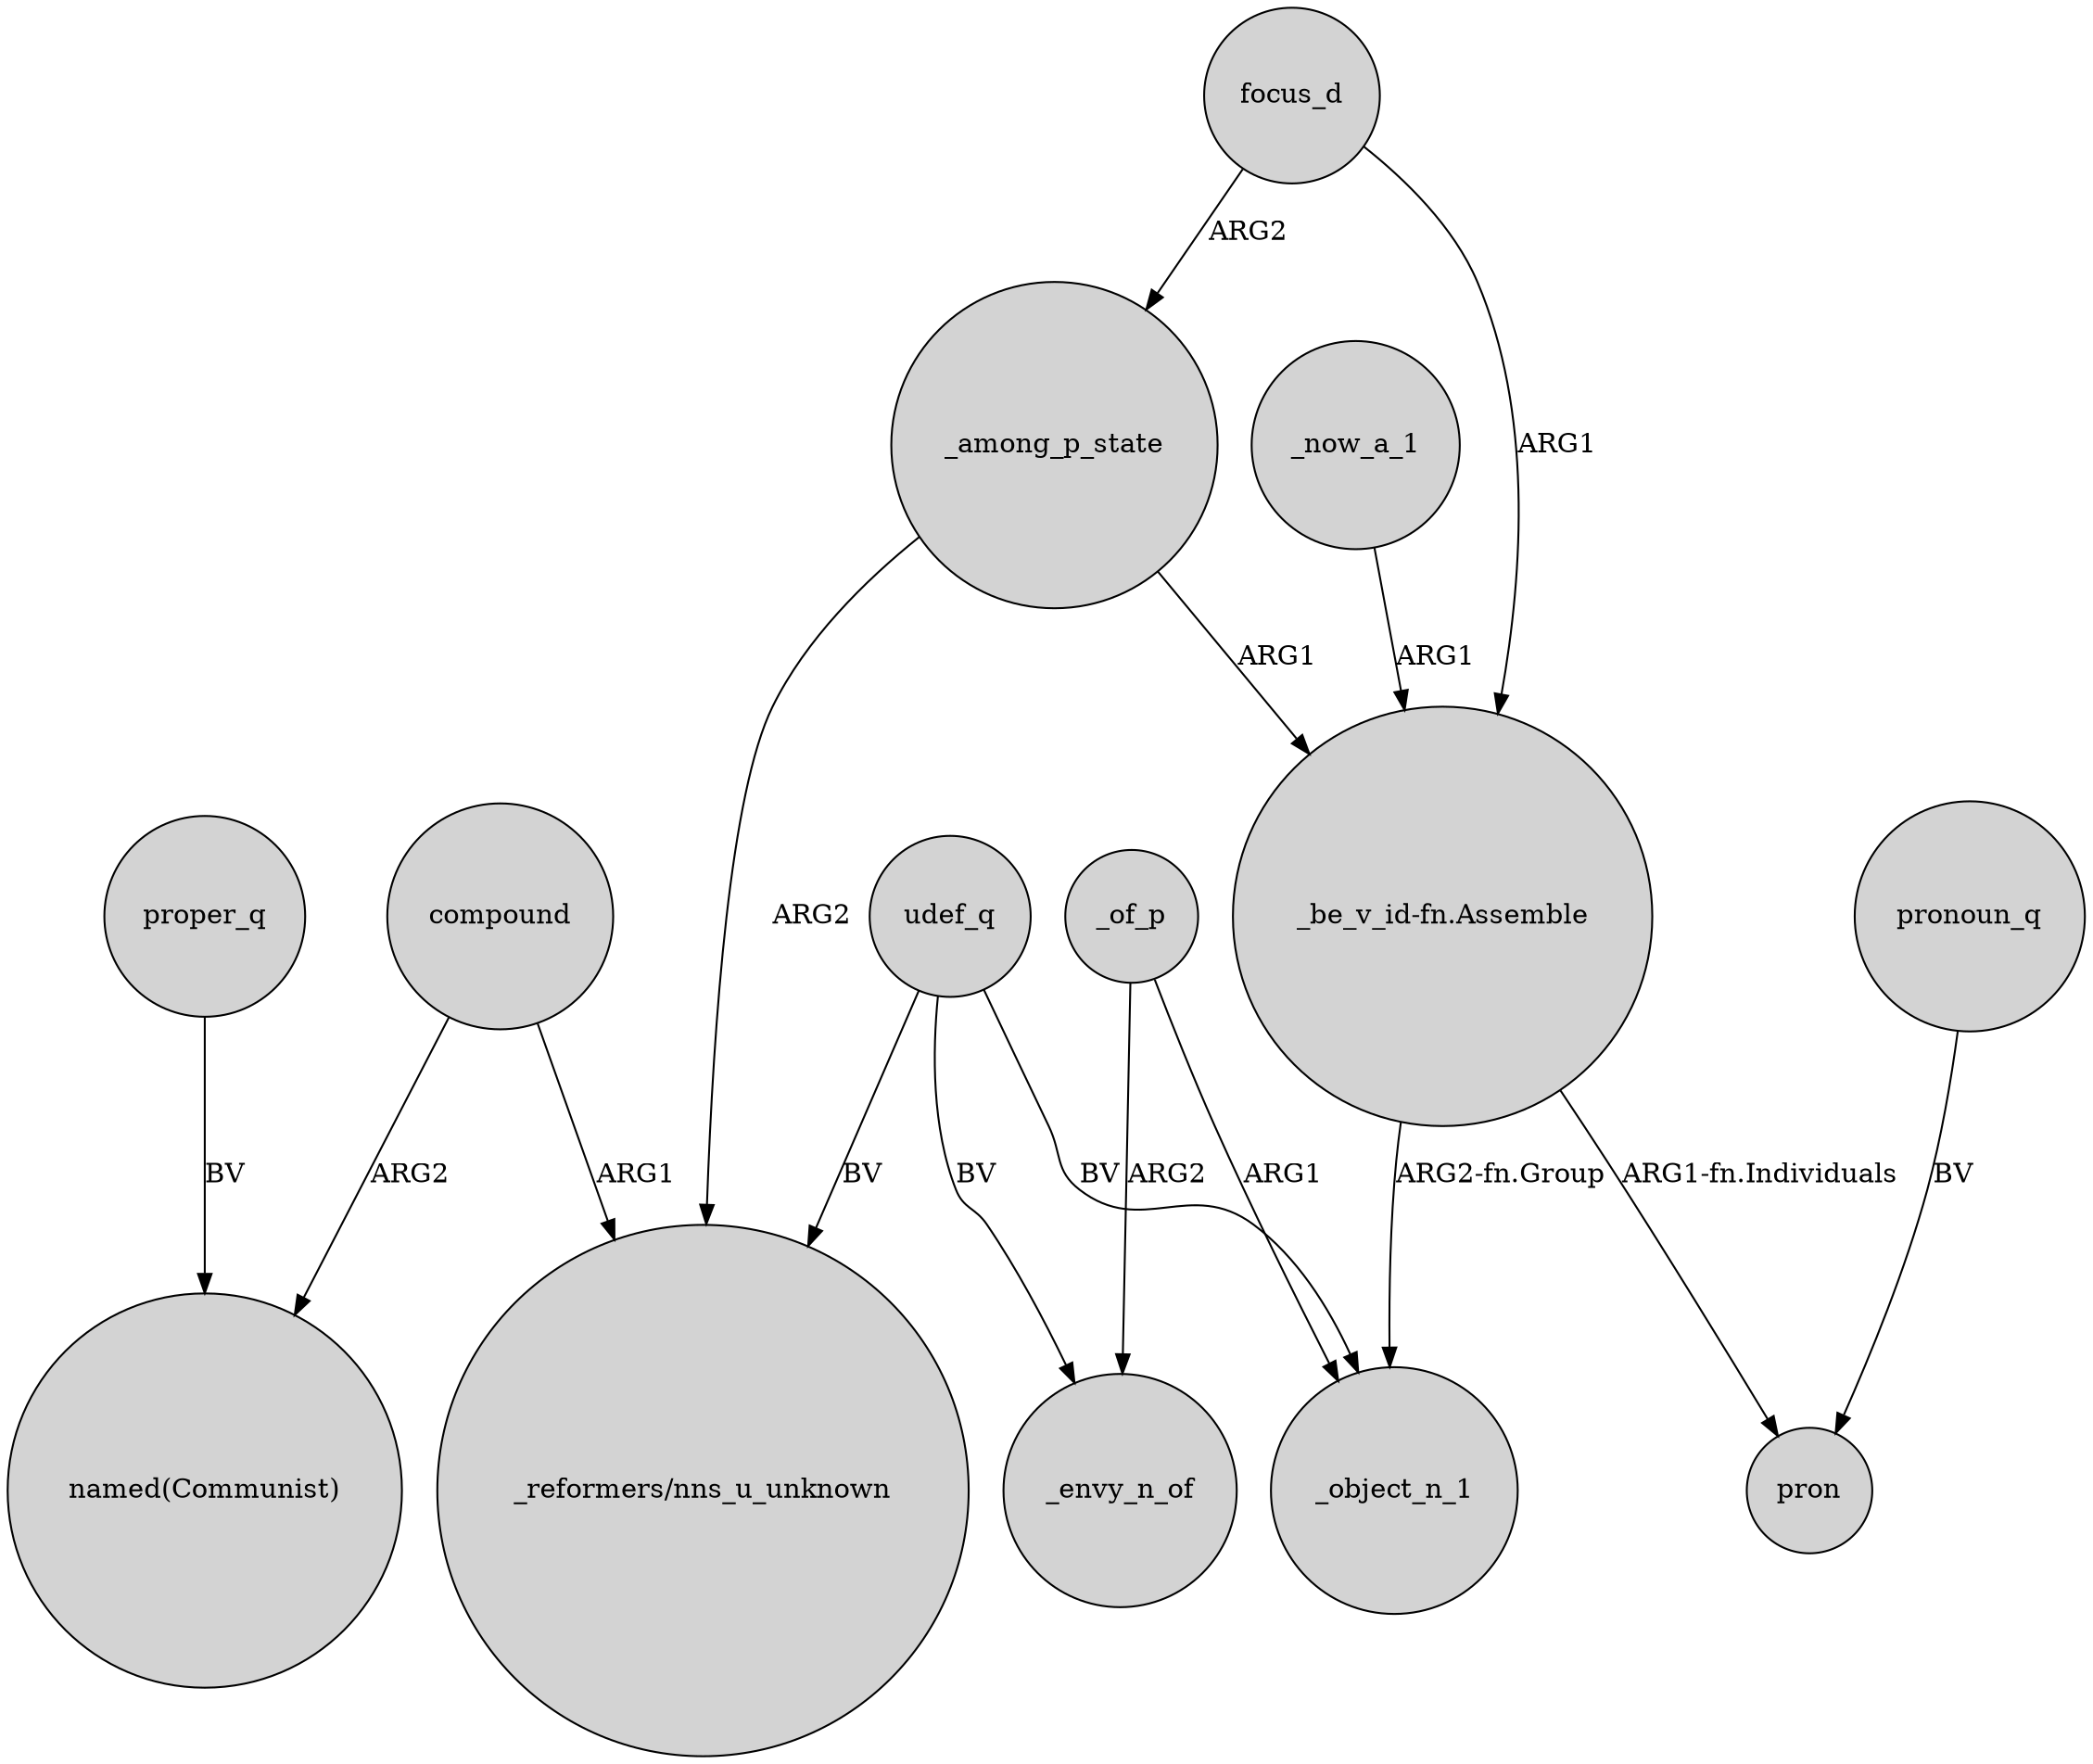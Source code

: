 digraph {
	node [shape=circle style=filled]
	udef_q -> "_reformers/nns_u_unknown" [label=BV]
	_of_p -> _envy_n_of [label=ARG2]
	compound -> "named(Communist)" [label=ARG2]
	_among_p_state -> "_be_v_id-fn.Assemble" [label=ARG1]
	focus_d -> "_be_v_id-fn.Assemble" [label=ARG1]
	proper_q -> "named(Communist)" [label=BV]
	focus_d -> _among_p_state [label=ARG2]
	_of_p -> _object_n_1 [label=ARG1]
	_among_p_state -> "_reformers/nns_u_unknown" [label=ARG2]
	_now_a_1 -> "_be_v_id-fn.Assemble" [label=ARG1]
	"_be_v_id-fn.Assemble" -> pron [label="ARG1-fn.Individuals"]
	udef_q -> _object_n_1 [label=BV]
	compound -> "_reformers/nns_u_unknown" [label=ARG1]
	pronoun_q -> pron [label=BV]
	"_be_v_id-fn.Assemble" -> _object_n_1 [label="ARG2-fn.Group"]
	udef_q -> _envy_n_of [label=BV]
}
